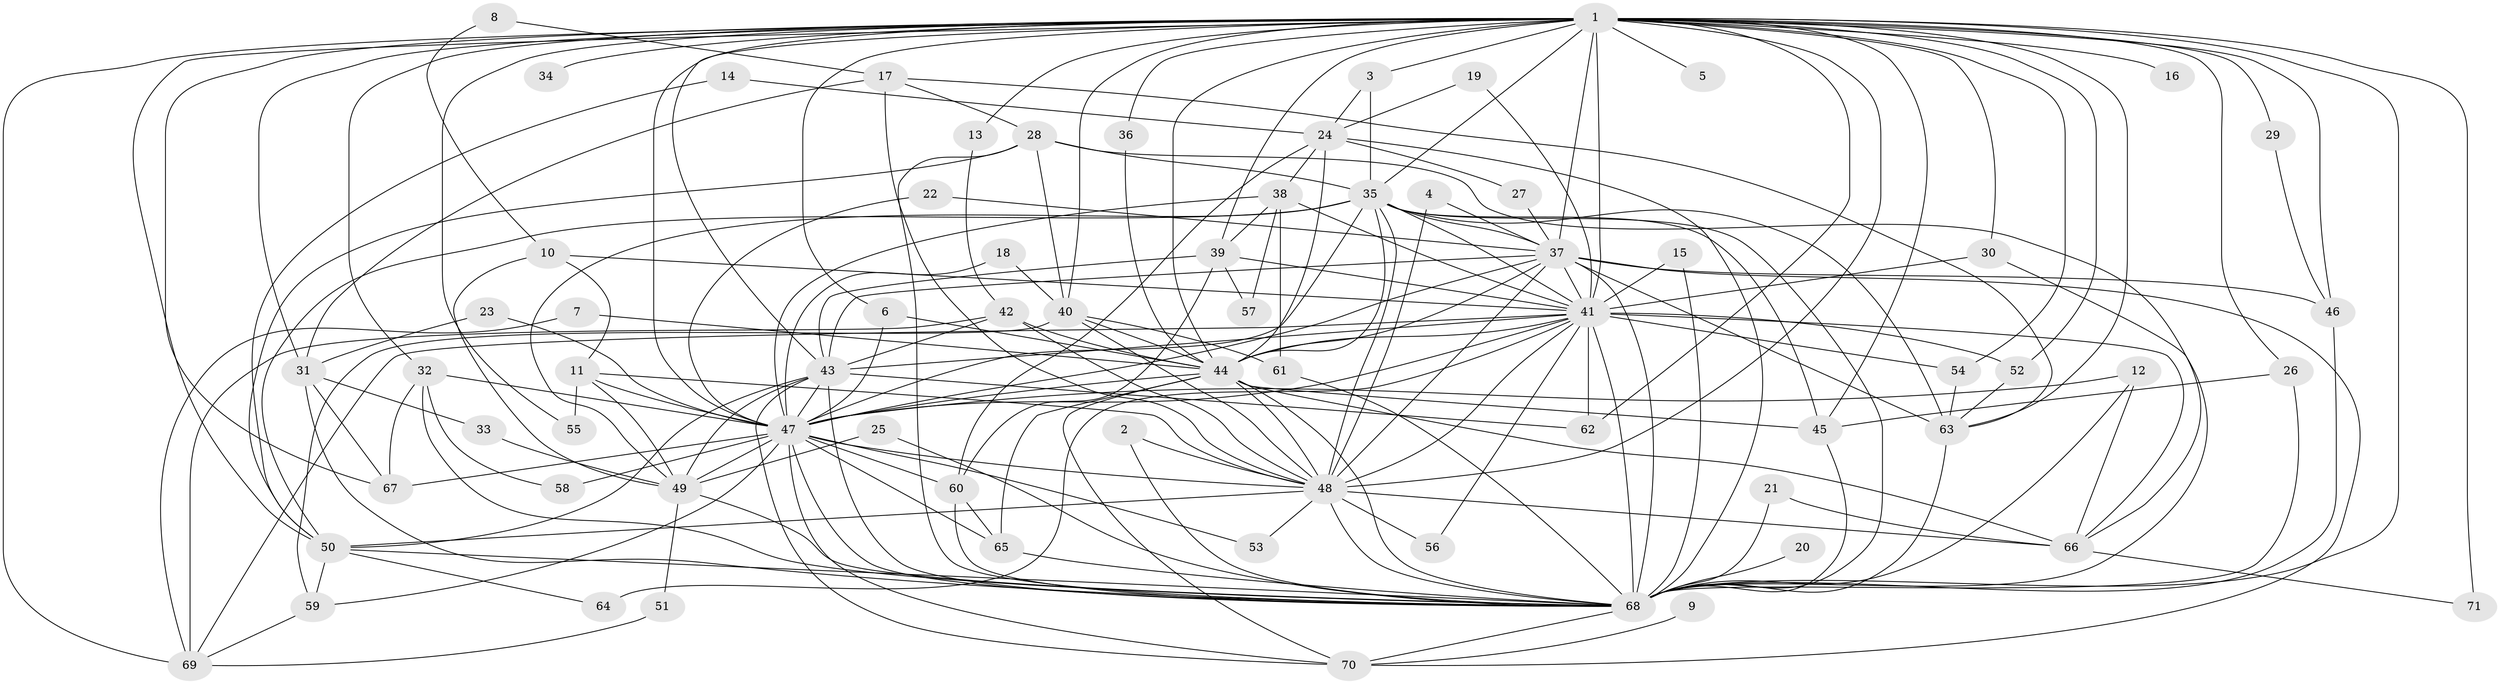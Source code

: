 // original degree distribution, {30: 0.0070921985815602835, 21: 0.02127659574468085, 27: 0.0070921985815602835, 36: 0.0070921985815602835, 18: 0.0070921985815602835, 28: 0.0070921985815602835, 11: 0.0070921985815602835, 19: 0.0070921985815602835, 10: 0.0070921985815602835, 4: 0.07801418439716312, 8: 0.0070921985815602835, 7: 0.02127659574468085, 3: 0.15602836879432624, 2: 0.5673758865248227, 6: 0.05673758865248227, 5: 0.03546099290780142}
// Generated by graph-tools (version 1.1) at 2025/25/03/09/25 03:25:53]
// undirected, 71 vertices, 197 edges
graph export_dot {
graph [start="1"]
  node [color=gray90,style=filled];
  1;
  2;
  3;
  4;
  5;
  6;
  7;
  8;
  9;
  10;
  11;
  12;
  13;
  14;
  15;
  16;
  17;
  18;
  19;
  20;
  21;
  22;
  23;
  24;
  25;
  26;
  27;
  28;
  29;
  30;
  31;
  32;
  33;
  34;
  35;
  36;
  37;
  38;
  39;
  40;
  41;
  42;
  43;
  44;
  45;
  46;
  47;
  48;
  49;
  50;
  51;
  52;
  53;
  54;
  55;
  56;
  57;
  58;
  59;
  60;
  61;
  62;
  63;
  64;
  65;
  66;
  67;
  68;
  69;
  70;
  71;
  1 -- 3 [weight=1.0];
  1 -- 5 [weight=2.0];
  1 -- 6 [weight=1.0];
  1 -- 13 [weight=1.0];
  1 -- 16 [weight=1.0];
  1 -- 26 [weight=1.0];
  1 -- 29 [weight=1.0];
  1 -- 30 [weight=1.0];
  1 -- 31 [weight=1.0];
  1 -- 32 [weight=1.0];
  1 -- 34 [weight=2.0];
  1 -- 35 [weight=3.0];
  1 -- 36 [weight=1.0];
  1 -- 37 [weight=3.0];
  1 -- 39 [weight=1.0];
  1 -- 40 [weight=1.0];
  1 -- 41 [weight=3.0];
  1 -- 43 [weight=1.0];
  1 -- 44 [weight=4.0];
  1 -- 45 [weight=1.0];
  1 -- 46 [weight=2.0];
  1 -- 47 [weight=3.0];
  1 -- 48 [weight=4.0];
  1 -- 50 [weight=1.0];
  1 -- 52 [weight=1.0];
  1 -- 54 [weight=1.0];
  1 -- 55 [weight=1.0];
  1 -- 62 [weight=1.0];
  1 -- 63 [weight=1.0];
  1 -- 67 [weight=1.0];
  1 -- 68 [weight=4.0];
  1 -- 69 [weight=2.0];
  1 -- 71 [weight=1.0];
  2 -- 48 [weight=1.0];
  2 -- 68 [weight=1.0];
  3 -- 24 [weight=1.0];
  3 -- 35 [weight=1.0];
  4 -- 37 [weight=1.0];
  4 -- 48 [weight=1.0];
  6 -- 44 [weight=1.0];
  6 -- 47 [weight=1.0];
  7 -- 44 [weight=1.0];
  7 -- 69 [weight=1.0];
  8 -- 10 [weight=1.0];
  8 -- 17 [weight=1.0];
  9 -- 70 [weight=1.0];
  10 -- 11 [weight=1.0];
  10 -- 41 [weight=1.0];
  10 -- 49 [weight=1.0];
  11 -- 47 [weight=1.0];
  11 -- 48 [weight=1.0];
  11 -- 49 [weight=1.0];
  11 -- 55 [weight=1.0];
  12 -- 47 [weight=1.0];
  12 -- 66 [weight=1.0];
  12 -- 68 [weight=1.0];
  13 -- 42 [weight=1.0];
  14 -- 24 [weight=1.0];
  14 -- 50 [weight=1.0];
  15 -- 41 [weight=1.0];
  15 -- 68 [weight=1.0];
  17 -- 28 [weight=1.0];
  17 -- 31 [weight=1.0];
  17 -- 48 [weight=1.0];
  17 -- 63 [weight=1.0];
  18 -- 40 [weight=1.0];
  18 -- 47 [weight=1.0];
  19 -- 24 [weight=1.0];
  19 -- 41 [weight=1.0];
  20 -- 68 [weight=1.0];
  21 -- 66 [weight=1.0];
  21 -- 68 [weight=1.0];
  22 -- 37 [weight=1.0];
  22 -- 47 [weight=1.0];
  23 -- 31 [weight=1.0];
  23 -- 47 [weight=1.0];
  24 -- 27 [weight=1.0];
  24 -- 38 [weight=1.0];
  24 -- 44 [weight=1.0];
  24 -- 60 [weight=1.0];
  24 -- 68 [weight=1.0];
  25 -- 49 [weight=1.0];
  25 -- 68 [weight=1.0];
  26 -- 45 [weight=1.0];
  26 -- 68 [weight=1.0];
  27 -- 37 [weight=1.0];
  28 -- 35 [weight=1.0];
  28 -- 40 [weight=1.0];
  28 -- 50 [weight=1.0];
  28 -- 66 [weight=1.0];
  28 -- 68 [weight=1.0];
  29 -- 46 [weight=1.0];
  30 -- 41 [weight=1.0];
  30 -- 68 [weight=1.0];
  31 -- 33 [weight=1.0];
  31 -- 67 [weight=1.0];
  31 -- 68 [weight=1.0];
  32 -- 47 [weight=1.0];
  32 -- 58 [weight=1.0];
  32 -- 67 [weight=1.0];
  32 -- 68 [weight=1.0];
  33 -- 49 [weight=1.0];
  35 -- 37 [weight=1.0];
  35 -- 41 [weight=1.0];
  35 -- 44 [weight=2.0];
  35 -- 45 [weight=1.0];
  35 -- 47 [weight=1.0];
  35 -- 48 [weight=1.0];
  35 -- 49 [weight=1.0];
  35 -- 50 [weight=1.0];
  35 -- 63 [weight=2.0];
  35 -- 68 [weight=2.0];
  36 -- 44 [weight=1.0];
  37 -- 41 [weight=1.0];
  37 -- 43 [weight=3.0];
  37 -- 44 [weight=1.0];
  37 -- 46 [weight=1.0];
  37 -- 47 [weight=1.0];
  37 -- 48 [weight=1.0];
  37 -- 63 [weight=1.0];
  37 -- 68 [weight=1.0];
  37 -- 70 [weight=1.0];
  38 -- 39 [weight=1.0];
  38 -- 41 [weight=2.0];
  38 -- 47 [weight=1.0];
  38 -- 57 [weight=1.0];
  38 -- 61 [weight=1.0];
  39 -- 41 [weight=1.0];
  39 -- 43 [weight=1.0];
  39 -- 57 [weight=1.0];
  39 -- 60 [weight=1.0];
  40 -- 44 [weight=1.0];
  40 -- 48 [weight=1.0];
  40 -- 59 [weight=1.0];
  40 -- 61 [weight=1.0];
  41 -- 43 [weight=1.0];
  41 -- 44 [weight=1.0];
  41 -- 47 [weight=2.0];
  41 -- 48 [weight=1.0];
  41 -- 52 [weight=1.0];
  41 -- 54 [weight=1.0];
  41 -- 56 [weight=1.0];
  41 -- 62 [weight=1.0];
  41 -- 64 [weight=2.0];
  41 -- 66 [weight=1.0];
  41 -- 68 [weight=2.0];
  41 -- 69 [weight=1.0];
  42 -- 43 [weight=1.0];
  42 -- 44 [weight=1.0];
  42 -- 48 [weight=2.0];
  42 -- 69 [weight=1.0];
  43 -- 47 [weight=2.0];
  43 -- 49 [weight=1.0];
  43 -- 50 [weight=1.0];
  43 -- 62 [weight=1.0];
  43 -- 68 [weight=1.0];
  43 -- 70 [weight=1.0];
  44 -- 45 [weight=1.0];
  44 -- 47 [weight=1.0];
  44 -- 48 [weight=1.0];
  44 -- 65 [weight=1.0];
  44 -- 66 [weight=2.0];
  44 -- 68 [weight=1.0];
  44 -- 70 [weight=1.0];
  45 -- 68 [weight=1.0];
  46 -- 68 [weight=1.0];
  47 -- 48 [weight=1.0];
  47 -- 49 [weight=1.0];
  47 -- 53 [weight=1.0];
  47 -- 58 [weight=1.0];
  47 -- 59 [weight=1.0];
  47 -- 60 [weight=1.0];
  47 -- 65 [weight=1.0];
  47 -- 67 [weight=1.0];
  47 -- 68 [weight=1.0];
  47 -- 70 [weight=1.0];
  48 -- 50 [weight=1.0];
  48 -- 53 [weight=1.0];
  48 -- 56 [weight=1.0];
  48 -- 66 [weight=1.0];
  48 -- 68 [weight=1.0];
  49 -- 51 [weight=1.0];
  49 -- 68 [weight=2.0];
  50 -- 59 [weight=1.0];
  50 -- 64 [weight=1.0];
  50 -- 68 [weight=1.0];
  51 -- 69 [weight=1.0];
  52 -- 63 [weight=1.0];
  54 -- 63 [weight=1.0];
  59 -- 69 [weight=1.0];
  60 -- 65 [weight=1.0];
  60 -- 68 [weight=1.0];
  61 -- 68 [weight=1.0];
  63 -- 68 [weight=1.0];
  65 -- 68 [weight=1.0];
  66 -- 71 [weight=1.0];
  68 -- 70 [weight=1.0];
}
